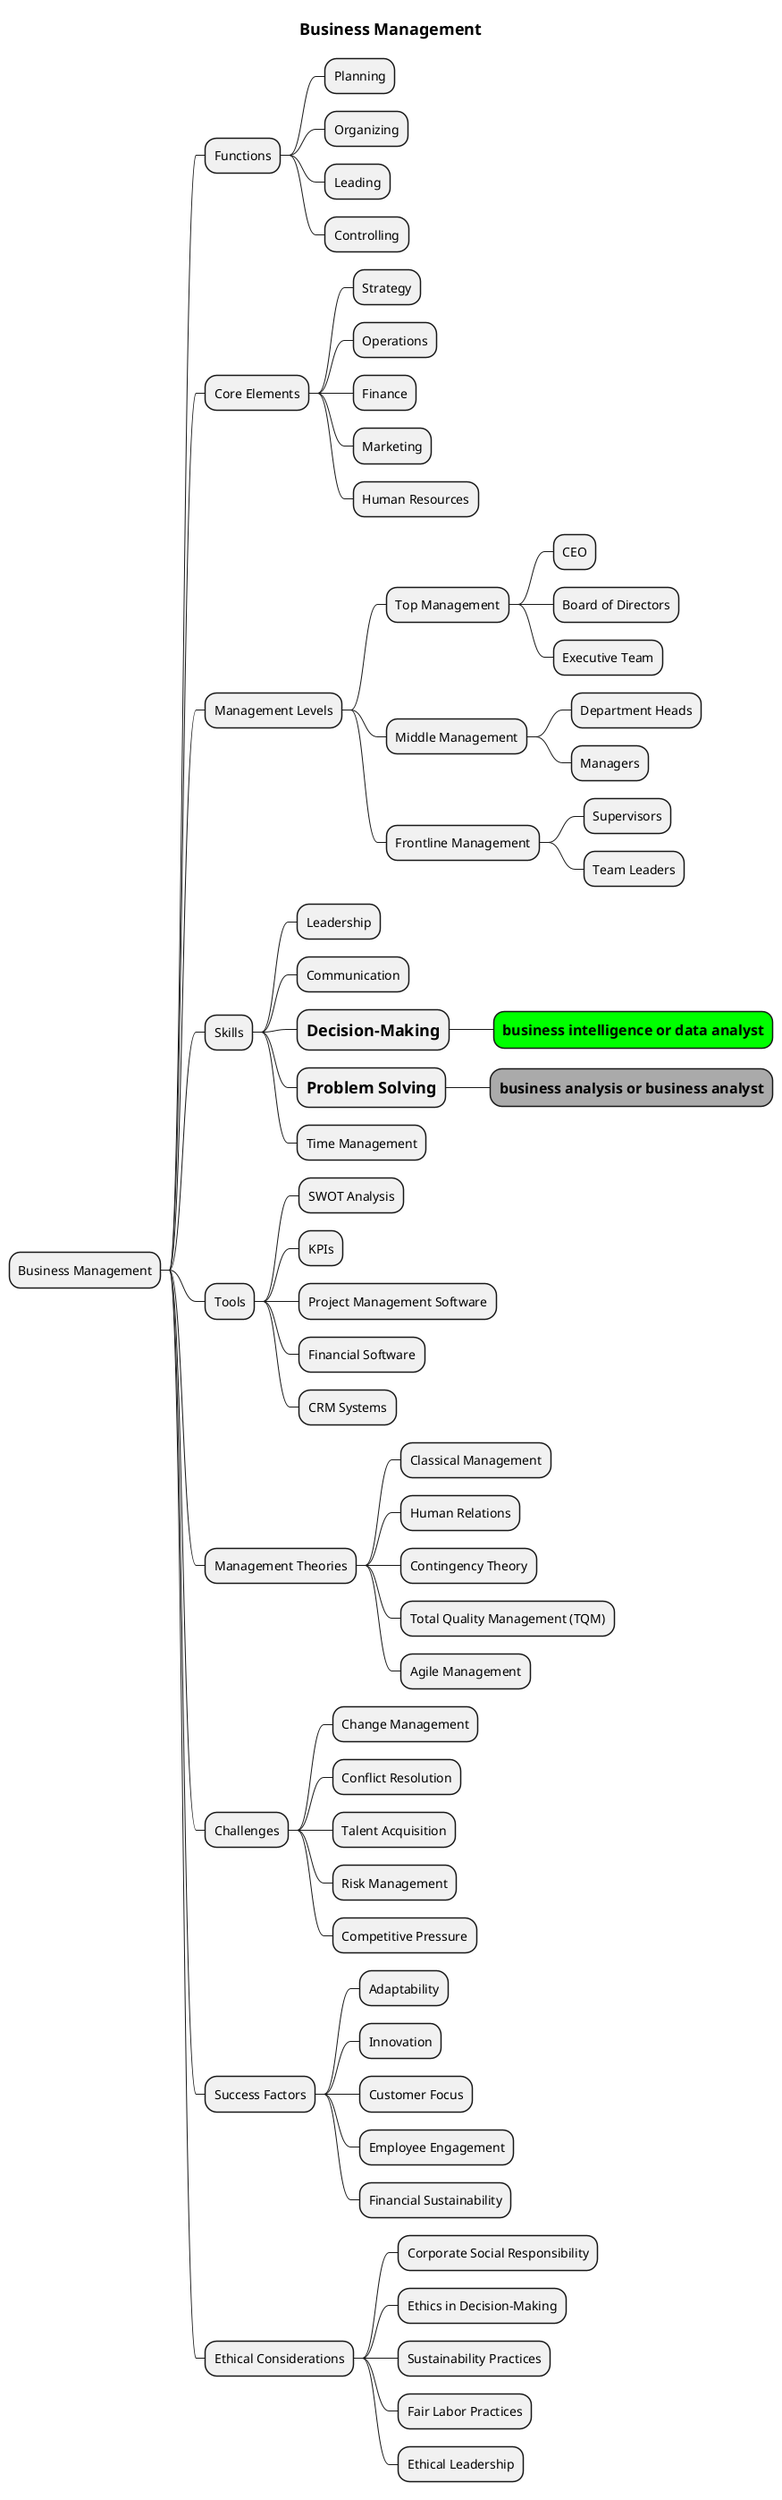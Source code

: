 @startmindmap
title =  Business Management

* Business Management

** Functions
*** Planning
*** Organizing
*** Leading
*** Controlling

** Core Elements
*** Strategy
*** Operations
*** Finance
*** Marketing
*** Human Resources

** Management Levels
*** Top Management
**** CEO
**** Board of Directors
**** Executive Team

*** Middle Management
**** Department Heads
**** Managers

*** Frontline Management
**** Supervisors
**** Team Leaders

** Skills
*** Leadership
*** Communication
*** =Decision-Making
****[#lime] ==business intelligence or data analyst
*** =Problem Solving
****[#a] ==business analysis or business analyst
*** Time Management

** Tools
*** SWOT Analysis
*** KPIs
*** Project Management Software
*** Financial Software
*** CRM Systems

** Management Theories
*** Classical Management
*** Human Relations
*** Contingency Theory
*** Total Quality Management (TQM)
*** Agile Management

** Challenges
*** Change Management
*** Conflict Resolution
*** Talent Acquisition
*** Risk Management
*** Competitive Pressure

** Success Factors
*** Adaptability
*** Innovation
*** Customer Focus
*** Employee Engagement
*** Financial Sustainability

** Ethical Considerations
*** Corporate Social Responsibility
*** Ethics in Decision-Making
*** Sustainability Practices
*** Fair Labor Practices
*** Ethical Leadership

@endmindmap
